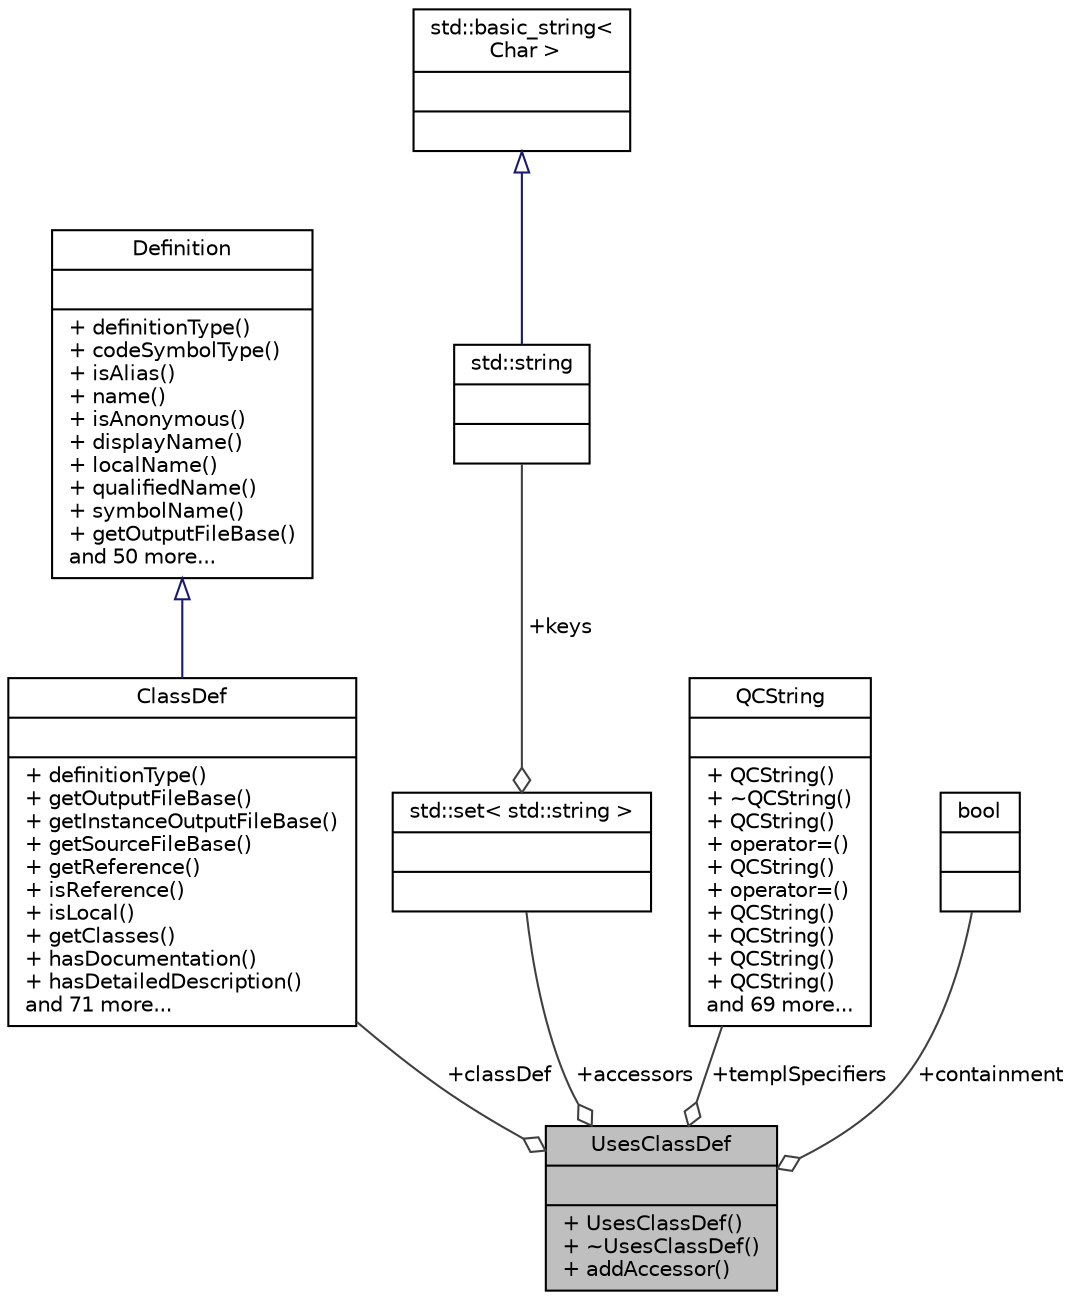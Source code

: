 digraph "UsesClassDef"
{
 // LATEX_PDF_SIZE
  edge [fontname="Helvetica",fontsize="10",labelfontname="Helvetica",labelfontsize="10"];
  node [fontname="Helvetica",fontsize="10",shape=record];
  Node1 [label="{UsesClassDef\n||+ UsesClassDef()\l+ ~UsesClassDef()\l+ addAccessor()\l}",height=0.2,width=0.4,color="black", fillcolor="grey75", style="filled", fontcolor="black",tooltip=" "];
  Node2 -> Node1 [color="grey25",fontsize="10",style="solid",label=" +classDef" ,arrowhead="odiamond",fontname="Helvetica"];
  Node2 [label="{ClassDef\n||+ definitionType()\l+ getOutputFileBase()\l+ getInstanceOutputFileBase()\l+ getSourceFileBase()\l+ getReference()\l+ isReference()\l+ isLocal()\l+ getClasses()\l+ hasDocumentation()\l+ hasDetailedDescription()\land 71 more...\l}",height=0.2,width=0.4,color="black", fillcolor="white", style="filled",URL="$classClassDef.html",tooltip=" "];
  Node3 -> Node2 [dir="back",color="midnightblue",fontsize="10",style="solid",arrowtail="onormal",fontname="Helvetica"];
  Node3 [label="{Definition\n||+ definitionType()\l+ codeSymbolType()\l+ isAlias()\l+ name()\l+ isAnonymous()\l+ displayName()\l+ localName()\l+ qualifiedName()\l+ symbolName()\l+ getOutputFileBase()\land 50 more...\l}",height=0.2,width=0.4,color="black", fillcolor="white", style="filled",URL="$classDefinition.html",tooltip=" "];
  Node4 -> Node1 [color="grey25",fontsize="10",style="solid",label=" +accessors" ,arrowhead="odiamond",fontname="Helvetica"];
  Node4 [label="{std::set\< std::string \>\n||}",height=0.2,width=0.4,color="black", fillcolor="white", style="filled",tooltip=" "];
  Node5 -> Node4 [color="grey25",fontsize="10",style="solid",label=" +keys" ,arrowhead="odiamond",fontname="Helvetica"];
  Node5 [label="{std::string\n||}",height=0.2,width=0.4,color="black", fillcolor="white", style="filled",tooltip=" "];
  Node6 -> Node5 [dir="back",color="midnightblue",fontsize="10",style="solid",arrowtail="onormal",fontname="Helvetica"];
  Node6 [label="{std::basic_string\<\l Char \>\n||}",height=0.2,width=0.4,color="black", fillcolor="white", style="filled",tooltip=" "];
  Node7 -> Node1 [color="grey25",fontsize="10",style="solid",label=" +templSpecifiers" ,arrowhead="odiamond",fontname="Helvetica"];
  Node7 [label="{QCString\n||+ QCString()\l+ ~QCString()\l+ QCString()\l+ operator=()\l+ QCString()\l+ operator=()\l+ QCString()\l+ QCString()\l+ QCString()\l+ QCString()\land 69 more...\l}",height=0.2,width=0.4,color="black", fillcolor="white", style="filled",URL="$classQCString.html",tooltip=" "];
  Node8 -> Node1 [color="grey25",fontsize="10",style="solid",label=" +containment" ,arrowhead="odiamond",fontname="Helvetica"];
  Node8 [label="{bool\n||}",height=0.2,width=0.4,color="black", fillcolor="white", style="filled",tooltip=" "];
}
